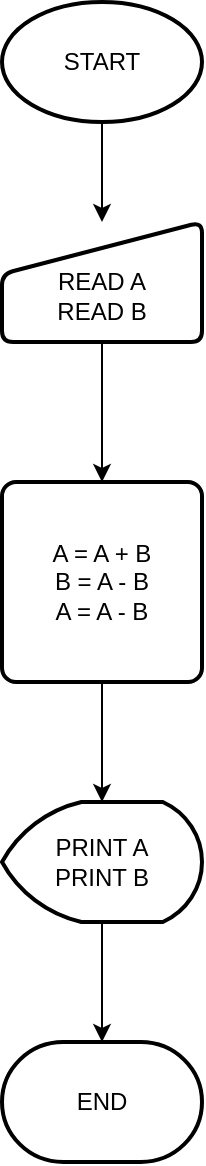 <mxfile version="22.1.9" type="github">
  <diagram name="Page-1" id="K-INIjKMj0cpm5IlqEVj">
    <mxGraphModel dx="1386" dy="793" grid="1" gridSize="10" guides="1" tooltips="1" connect="1" arrows="1" fold="1" page="1" pageScale="1" pageWidth="850" pageHeight="1100" math="0" shadow="0">
      <root>
        <mxCell id="0" />
        <mxCell id="1" parent="0" />
        <mxCell id="XndildVDf3Ch291g8vX7-6" value="" style="edgeStyle=orthogonalEdgeStyle;rounded=0;orthogonalLoop=1;jettySize=auto;html=1;" edge="1" parent="1" source="XndildVDf3Ch291g8vX7-1" target="XndildVDf3Ch291g8vX7-2">
          <mxGeometry relative="1" as="geometry" />
        </mxCell>
        <mxCell id="XndildVDf3Ch291g8vX7-1" value="START" style="strokeWidth=2;html=1;shape=mxgraph.flowchart.start_1;whiteSpace=wrap;" vertex="1" parent="1">
          <mxGeometry x="360" y="120" width="100" height="60" as="geometry" />
        </mxCell>
        <mxCell id="XndildVDf3Ch291g8vX7-7" value="" style="edgeStyle=orthogonalEdgeStyle;rounded=0;orthogonalLoop=1;jettySize=auto;html=1;" edge="1" parent="1" source="XndildVDf3Ch291g8vX7-2" target="XndildVDf3Ch291g8vX7-3">
          <mxGeometry relative="1" as="geometry" />
        </mxCell>
        <mxCell id="XndildVDf3Ch291g8vX7-2" value="&lt;br&gt;READ A&lt;br&gt;READ B" style="html=1;strokeWidth=2;shape=manualInput;whiteSpace=wrap;rounded=1;size=26;arcSize=11;" vertex="1" parent="1">
          <mxGeometry x="360" y="230" width="100" height="60" as="geometry" />
        </mxCell>
        <mxCell id="XndildVDf3Ch291g8vX7-8" value="" style="edgeStyle=orthogonalEdgeStyle;rounded=0;orthogonalLoop=1;jettySize=auto;html=1;" edge="1" parent="1" source="XndildVDf3Ch291g8vX7-3" target="XndildVDf3Ch291g8vX7-4">
          <mxGeometry relative="1" as="geometry" />
        </mxCell>
        <mxCell id="XndildVDf3Ch291g8vX7-3" value="A = A + B&lt;br&gt;B = A - B&lt;br&gt;A = A - B" style="rounded=1;whiteSpace=wrap;html=1;absoluteArcSize=1;arcSize=14;strokeWidth=2;" vertex="1" parent="1">
          <mxGeometry x="360" y="360" width="100" height="100" as="geometry" />
        </mxCell>
        <mxCell id="XndildVDf3Ch291g8vX7-9" value="" style="edgeStyle=orthogonalEdgeStyle;rounded=0;orthogonalLoop=1;jettySize=auto;html=1;" edge="1" parent="1" source="XndildVDf3Ch291g8vX7-4" target="XndildVDf3Ch291g8vX7-5">
          <mxGeometry relative="1" as="geometry" />
        </mxCell>
        <mxCell id="XndildVDf3Ch291g8vX7-4" value="PRINT A&lt;br&gt;PRINT B" style="strokeWidth=2;html=1;shape=mxgraph.flowchart.display;whiteSpace=wrap;" vertex="1" parent="1">
          <mxGeometry x="360" y="520" width="100" height="60" as="geometry" />
        </mxCell>
        <mxCell id="XndildVDf3Ch291g8vX7-5" value="END" style="strokeWidth=2;html=1;shape=mxgraph.flowchart.terminator;whiteSpace=wrap;" vertex="1" parent="1">
          <mxGeometry x="360" y="640" width="100" height="60" as="geometry" />
        </mxCell>
      </root>
    </mxGraphModel>
  </diagram>
</mxfile>

